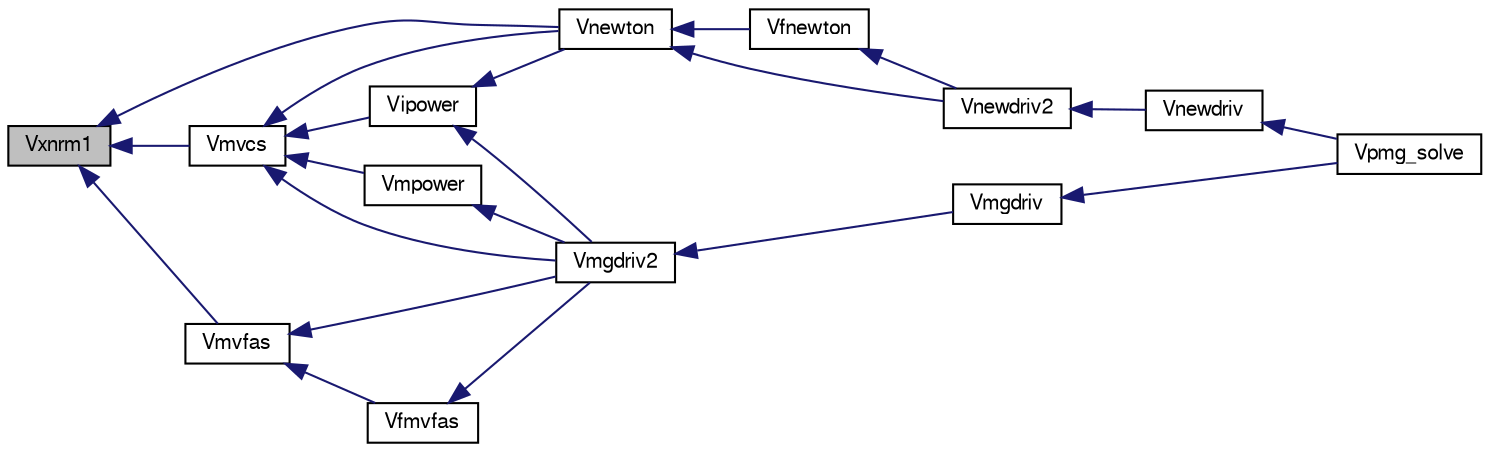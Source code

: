 digraph G
{
  edge [fontname="FreeSans",fontsize="10",labelfontname="FreeSans",labelfontsize="10"];
  node [fontname="FreeSans",fontsize="10",shape=record];
  rankdir=LR;
  Node1 [label="Vxnrm1",height=0.2,width=0.4,color="black", fillcolor="grey75", style="filled" fontcolor="black"];
  Node1 -> Node2 [dir=back,color="midnightblue",fontsize="10",style="solid",fontname="FreeSans"];
  Node2 [label="Vmvcs",height=0.2,width=0.4,color="black", fillcolor="white", style="filled",URL="$mgcsd_8c.html#ab7f955448bd40d97f3b1b3ac91b9f21c",tooltip="Screaming linear multilevel method."];
  Node2 -> Node3 [dir=back,color="midnightblue",fontsize="10",style="solid",fontname="FreeSans"];
  Node3 [label="Vipower",height=0.2,width=0.4,color="black", fillcolor="white", style="filled",URL="$powerd_8c.html#a3030c9767b2af14a85568d75a6c7e07f",tooltip="Standard inverse power method for minimum eigenvalue estimation."];
  Node3 -> Node4 [dir=back,color="midnightblue",fontsize="10",style="solid",fontname="FreeSans"];
  Node4 [label="Vmgdriv2",height=0.2,width=0.4,color="black", fillcolor="white", style="filled",URL="$mgdrvd_8c.html#ad88069b85b98b96bcbfbf4bfab67c661",tooltip="Solves the pde using the multi-grid method."];
  Node4 -> Node5 [dir=back,color="midnightblue",fontsize="10",style="solid",fontname="FreeSans"];
  Node5 [label="Vmgdriv",height=0.2,width=0.4,color="black", fillcolor="white", style="filled",URL="$mgdrvd_8c.html#a67eecfd194462b66dbad001c2d04234d",tooltip="Multilevel solver driver."];
  Node5 -> Node6 [dir=back,color="midnightblue",fontsize="10",style="solid",fontname="FreeSans"];
  Node6 [label="Vpmg_solve",height=0.2,width=0.4,color="black", fillcolor="white", style="filled",URL="$group___vpmg.html#ga86a44c6ef4ada350900ef88e87428082",tooltip="Solve the PBE using PMG."];
  Node3 -> Node7 [dir=back,color="midnightblue",fontsize="10",style="solid",fontname="FreeSans"];
  Node7 [label="Vnewton",height=0.2,width=0.4,color="black", fillcolor="white", style="filled",URL="$newtond_8c.html#a245e790ae6e221440d7090bc58616a75",tooltip="Inexact-newton-multilevel method."];
  Node7 -> Node8 [dir=back,color="midnightblue",fontsize="10",style="solid",fontname="FreeSans"];
  Node8 [label="Vfnewton",height=0.2,width=0.4,color="black", fillcolor="white", style="filled",URL="$newtond_8c.html#af57dd61aeb1cc91a734b7ae494998b45",tooltip="Nested iteration for an inexact-newton-multilevel method."];
  Node8 -> Node9 [dir=back,color="midnightblue",fontsize="10",style="solid",fontname="FreeSans"];
  Node9 [label="Vnewdriv2",height=0.2,width=0.4,color="black", fillcolor="white", style="filled",URL="$newdrvd_8c.html#a8b2877638552af80324173636bf0506a",tooltip="Solves using Newton&#39;s Method."];
  Node9 -> Node10 [dir=back,color="midnightblue",fontsize="10",style="solid",fontname="FreeSans"];
  Node10 [label="Vnewdriv",height=0.2,width=0.4,color="black", fillcolor="white", style="filled",URL="$newdrvd_8c.html#a579debc5cc00c2e8e9901fa65e165a12",tooltip="Driver for a screaming inexact-newton-multilevel solver."];
  Node10 -> Node6 [dir=back,color="midnightblue",fontsize="10",style="solid",fontname="FreeSans"];
  Node7 -> Node9 [dir=back,color="midnightblue",fontsize="10",style="solid",fontname="FreeSans"];
  Node2 -> Node4 [dir=back,color="midnightblue",fontsize="10",style="solid",fontname="FreeSans"];
  Node2 -> Node11 [dir=back,color="midnightblue",fontsize="10",style="solid",fontname="FreeSans"];
  Node11 [label="Vmpower",height=0.2,width=0.4,color="black", fillcolor="white", style="filled",URL="$powerd_8c.html#a5240f02110d5da3a8952817913fffcbd"];
  Node11 -> Node4 [dir=back,color="midnightblue",fontsize="10",style="solid",fontname="FreeSans"];
  Node2 -> Node7 [dir=back,color="midnightblue",fontsize="10",style="solid",fontname="FreeSans"];
  Node1 -> Node12 [dir=back,color="midnightblue",fontsize="10",style="solid",fontname="FreeSans"];
  Node12 [label="Vmvfas",height=0.2,width=0.4,color="black", fillcolor="white", style="filled",URL="$mgfasd_8c.html#a7169bd5627c09e5d6760cba92ed0f3f0",tooltip="Nonlinear multilevel method."];
  Node12 -> Node13 [dir=back,color="midnightblue",fontsize="10",style="solid",fontname="FreeSans"];
  Node13 [label="Vfmvfas",height=0.2,width=0.4,color="black", fillcolor="white", style="filled",URL="$mgfasd_8c.html#a1be3411a48bb33478420cd2757f2ce10",tooltip="Nested iteration for a nonlinear multilevel method. Algorithm: nonlinear multigrid iteration (fas)..."];
  Node13 -> Node4 [dir=back,color="midnightblue",fontsize="10",style="solid",fontname="FreeSans"];
  Node12 -> Node4 [dir=back,color="midnightblue",fontsize="10",style="solid",fontname="FreeSans"];
  Node1 -> Node7 [dir=back,color="midnightblue",fontsize="10",style="solid",fontname="FreeSans"];
}
